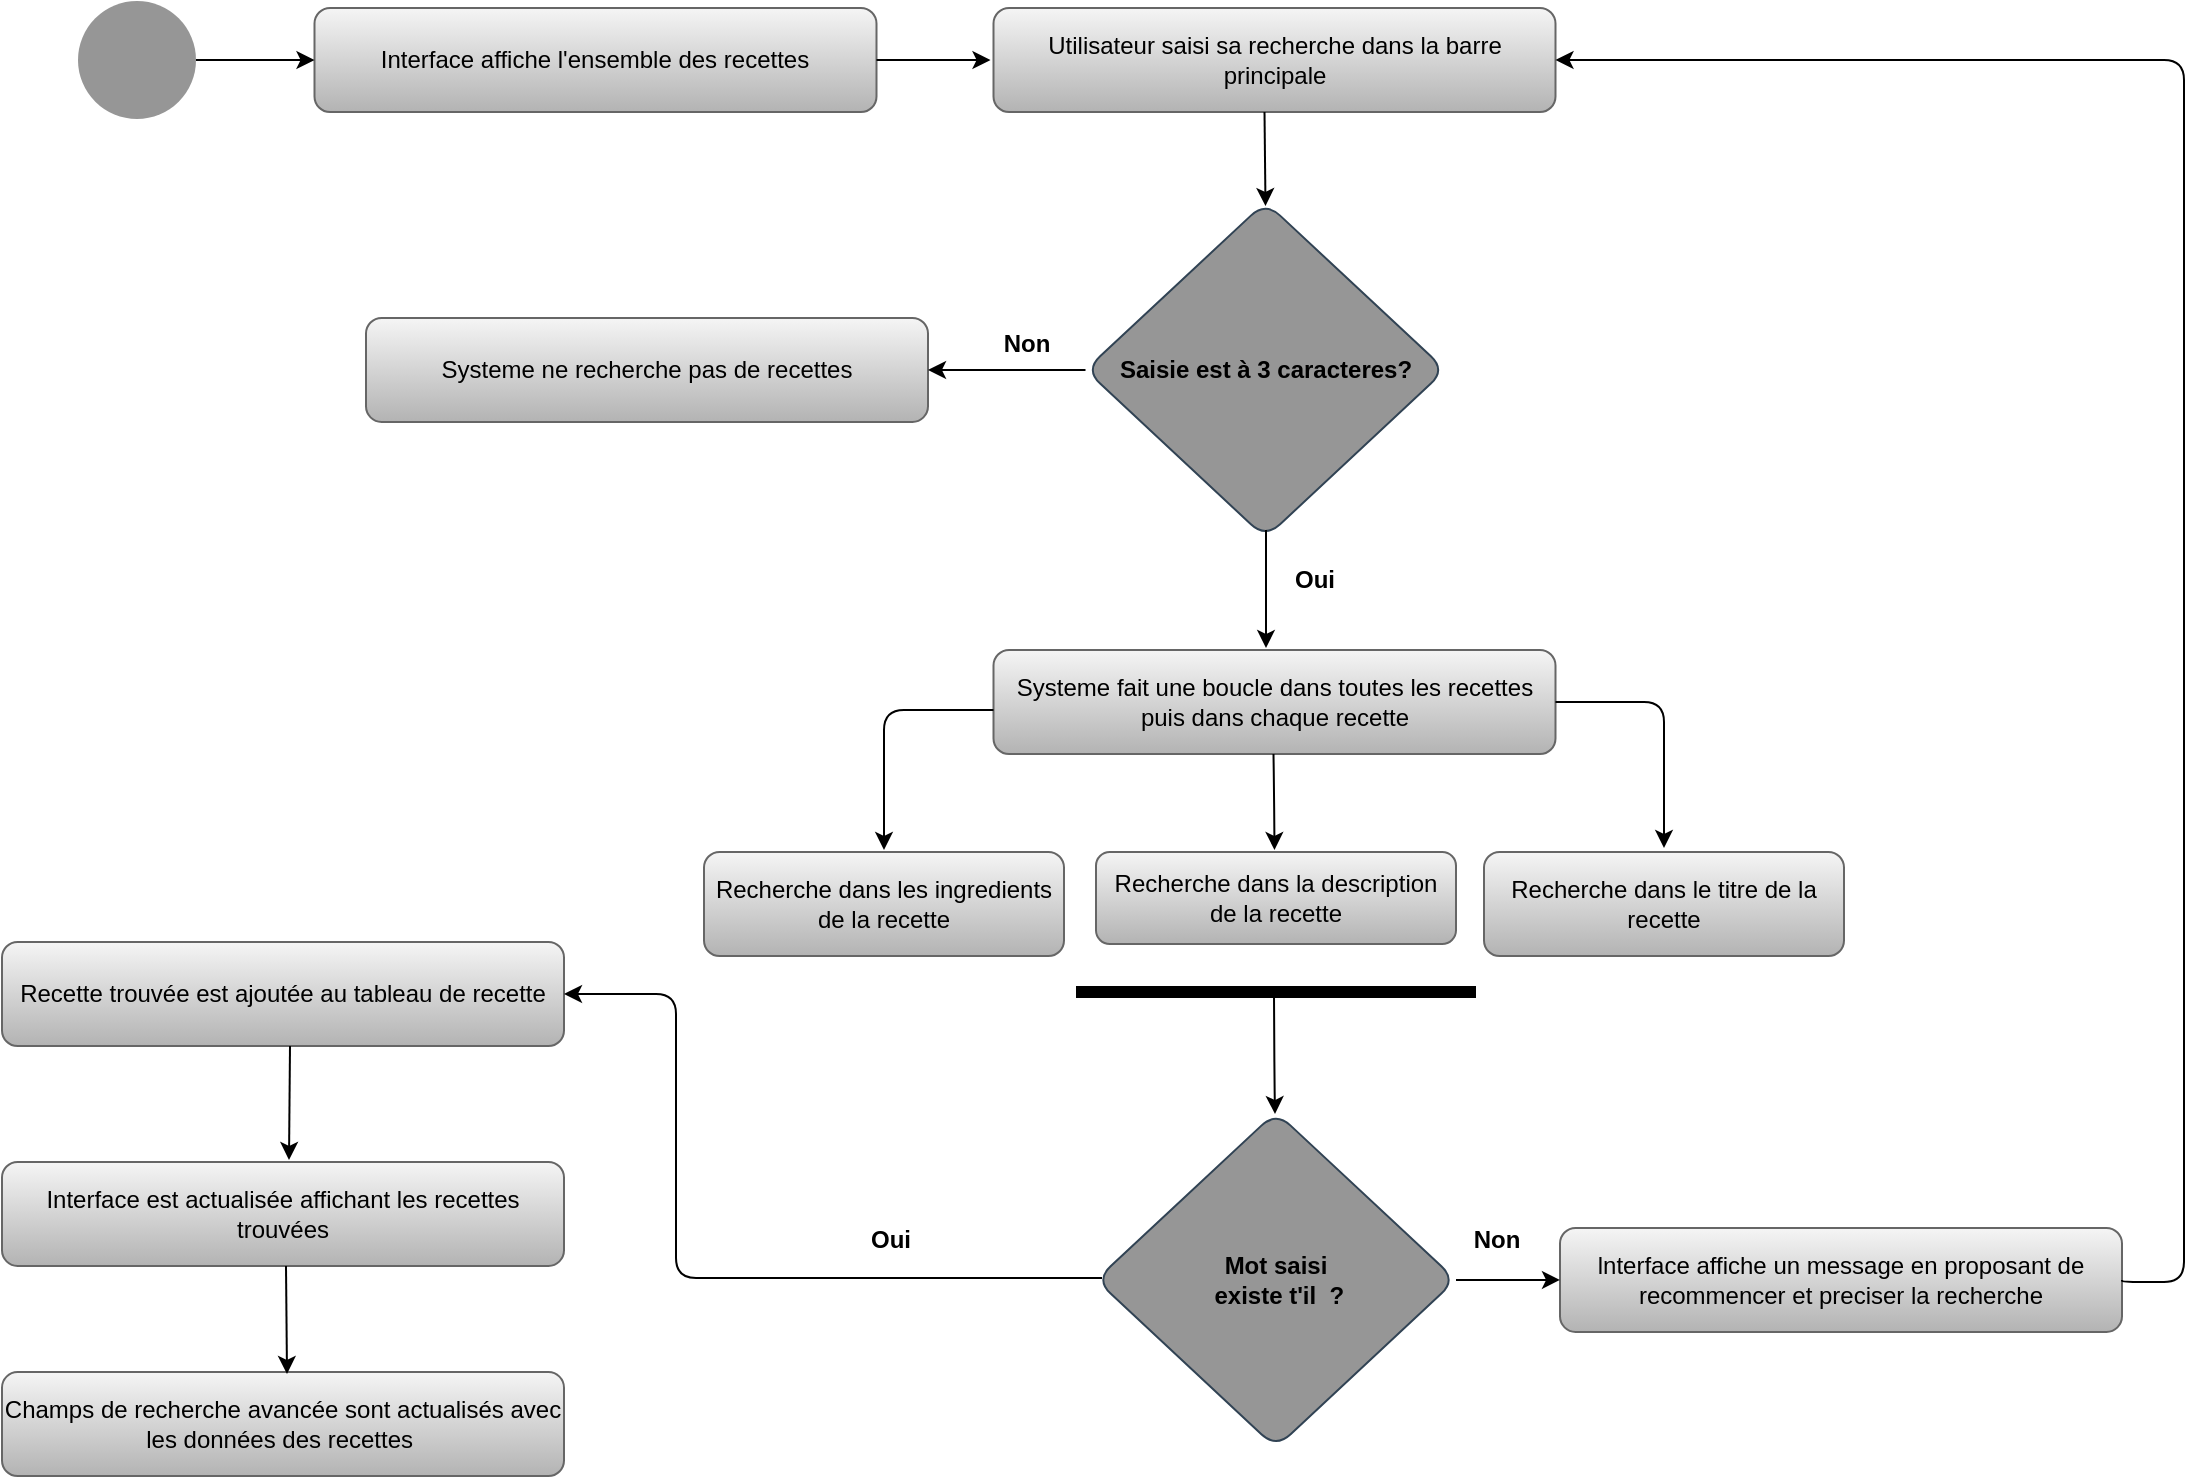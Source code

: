 <mxfile>
    <diagram id="bYDqTGYwuXnz6fYfIwz2" name="Page-1">
        <mxGraphModel dx="1649" dy="1532" grid="1" gridSize="13" guides="1" tooltips="1" connect="1" arrows="1" fold="1" page="1" pageScale="1" pageWidth="1169" pageHeight="827" background="#ffffff" math="0" shadow="0">
            <root>
                <mxCell id="0"/>
                <mxCell id="1" parent="0"/>
                <mxCell id="2" value="Utilisateur saisi sa recherche dans la barre principale" style="rounded=1;whiteSpace=wrap;html=1;fillColor=#f5f5f5;strokeColor=#666666;gradientColor=#b3b3b3;fontColor=#000000;" parent="1" vertex="1">
                    <mxGeometry x="522.75" y="-741" width="281" height="52" as="geometry"/>
                </mxCell>
                <mxCell id="38" value="lnterface affiche un message en proposant de recommencer et preciser la recherche" style="rounded=1;whiteSpace=wrap;html=1;fillColor=#f5f5f5;strokeColor=#666666;gradientColor=#b3b3b3;fontColor=#000000;" parent="1" vertex="1">
                    <mxGeometry x="806" y="-131.03" width="281" height="52" as="geometry"/>
                </mxCell>
                <mxCell id="45" value="Systeme fait une boucle dans toutes les recettes puis dans chaque recette" style="rounded=1;whiteSpace=wrap;html=1;fillColor=#f5f5f5;strokeColor=#666666;gradientColor=#b3b3b3;fontColor=#000000;align=center;" parent="1" vertex="1">
                    <mxGeometry x="522.75" y="-420" width="281" height="52" as="geometry"/>
                </mxCell>
                <mxCell id="47" value="Interface est actualisée affichant les recettes trouvées" style="rounded=1;whiteSpace=wrap;html=1;fillColor=#f5f5f5;strokeColor=#666666;gradientColor=#b3b3b3;fontColor=#000000;" parent="1" vertex="1">
                    <mxGeometry x="27" y="-164.03" width="281" height="52" as="geometry"/>
                </mxCell>
                <mxCell id="49" value="Champs de recherche avancée sont actualisés avec les données des recettes&amp;nbsp;" style="rounded=1;whiteSpace=wrap;html=1;fillColor=#f5f5f5;strokeColor=#666666;gradientColor=#b3b3b3;fontColor=#000000;" parent="1" vertex="1">
                    <mxGeometry x="27" y="-58.97" width="281" height="52" as="geometry"/>
                </mxCell>
                <mxCell id="31" value="" style="strokeWidth=2;html=1;shape=mxgraph.flowchart.start_2;whiteSpace=wrap;rounded=1;fillColor=#969696;strokeColor=none;" parent="1" vertex="1">
                    <mxGeometry x="65" y="-744.5" width="59" height="59" as="geometry"/>
                </mxCell>
                <mxCell id="60" value="Interface affiche l'ensemble des recettes" style="rounded=1;whiteSpace=wrap;html=1;fillColor=#f5f5f5;strokeColor=#666666;gradientColor=#b3b3b3;fontColor=#000000;" parent="1" vertex="1">
                    <mxGeometry x="183.25" y="-741" width="281" height="52" as="geometry"/>
                </mxCell>
                <mxCell id="73" value="" style="edgeStyle=segmentEdgeStyle;endArrow=classic;html=1;rounded=1;fontColor=#000000;entryX=1;entryY=0.5;entryDx=0;entryDy=0;exitX=1;exitY=0.5;exitDx=0;exitDy=0;strokeColor=#000000;" parent="1" source="38" target="2" edge="1">
                    <mxGeometry width="50" height="50" relative="1" as="geometry">
                        <mxPoint x="1092" y="-104" as="sourcePoint"/>
                        <mxPoint x="1210.1" y="-624" as="targetPoint"/>
                        <Array as="points">
                            <mxPoint x="1087" y="-104"/>
                            <mxPoint x="1118" y="-104"/>
                            <mxPoint x="1118" y="-715"/>
                        </Array>
                    </mxGeometry>
                </mxCell>
                <mxCell id="81" value="" style="line;strokeWidth=1;fillColor=none;align=left;verticalAlign=middle;spacingTop=-1;spacingLeft=3;spacingRight=3;rotatable=0;labelPosition=right;points=[];portConstraint=eastwest;rounded=1;fontSize=14;fontColor=#000000;" parent="1" vertex="1">
                    <mxGeometry x="247.25" y="-679" height="10" as="geometry"/>
                </mxCell>
                <mxCell id="83" value="&lt;b&gt;&lt;font color=&quot;#000000&quot;&gt;Mot saisi&lt;br&gt;&amp;nbsp;existe t'il&amp;nbsp; ?&lt;/font&gt;&lt;/b&gt;" style="rhombus;whiteSpace=wrap;html=1;rounded=1;fillColor=#969696;strokeColor=#314354;fontColor=#ffffff;gradientColor=none;gradientDirection=radial;" parent="1" vertex="1">
                    <mxGeometry x="574" y="-189" width="180" height="167.94" as="geometry"/>
                </mxCell>
                <mxCell id="123" value="&lt;b&gt;&lt;font color=&quot;#000000&quot;&gt;Saisie est à 3 caracteres?&lt;/font&gt;&lt;/b&gt;" style="rhombus;whiteSpace=wrap;html=1;rounded=1;fillColor=#969696;strokeColor=#314354;fontColor=#ffffff;gradientColor=none;gradientDirection=radial;" parent="1" vertex="1">
                    <mxGeometry x="568.75" y="-644" width="180" height="167.94" as="geometry"/>
                </mxCell>
                <mxCell id="130" value="Systeme ne recherche pas de recettes" style="rounded=1;whiteSpace=wrap;html=1;fillColor=#f5f5f5;strokeColor=#666666;gradientColor=#b3b3b3;fontColor=#000000;align=center;" parent="1" vertex="1">
                    <mxGeometry x="209" y="-586.03" width="281" height="52" as="geometry"/>
                </mxCell>
                <mxCell id="135" value="" style="endArrow=classic;html=1;rounded=1;labelBorderColor=#FFFFCC;fontSize=14;fontColor=#FFFFFF;exitX=0.5;exitY=1;exitDx=0;exitDy=0;exitPerimeter=0;strokeColor=#000000;" parent="1" edge="1">
                    <mxGeometry width="50" height="50" relative="1" as="geometry">
                        <mxPoint x="658.25" y="-689" as="sourcePoint"/>
                        <mxPoint x="658.75" y="-642" as="targetPoint"/>
                    </mxGeometry>
                </mxCell>
                <mxCell id="138" value="" style="endArrow=classic;html=1;rounded=1;labelBorderColor=#FFFFCC;fontSize=14;fontColor=#FFFFFF;exitX=0.5;exitY=1;exitDx=0;exitDy=0;exitPerimeter=0;strokeColor=#000000;" parent="1" edge="1">
                    <mxGeometry width="50" height="50" relative="1" as="geometry">
                        <mxPoint x="662.75" y="-368" as="sourcePoint"/>
                        <mxPoint x="663.25" y="-320" as="targetPoint"/>
                        <Array as="points">
                            <mxPoint x="663" y="-351"/>
                        </Array>
                    </mxGeometry>
                </mxCell>
                <mxCell id="145" value="Recette trouvée est ajoutée au tableau de recette" style="rounded=1;whiteSpace=wrap;html=1;fillColor=#f5f5f5;strokeColor=#666666;gradientColor=#b3b3b3;fontColor=#000000;align=center;" parent="1" vertex="1">
                    <mxGeometry x="27" y="-274" width="281" height="52" as="geometry"/>
                </mxCell>
                <mxCell id="146" value="" style="endArrow=classic;html=1;rounded=1;labelBorderColor=#FFFFCC;fontSize=14;fontColor=#FFFFFF;strokeColor=#000000;exitX=0.5;exitY=1;exitDx=0;exitDy=0;exitPerimeter=0;" parent="1" edge="1">
                    <mxGeometry width="50" height="50" relative="1" as="geometry">
                        <mxPoint x="171" y="-222" as="sourcePoint"/>
                        <mxPoint x="170.5" y="-165" as="targetPoint"/>
                    </mxGeometry>
                </mxCell>
                <mxCell id="148" value="" style="endArrow=classic;html=1;rounded=1;labelBorderColor=#FFFFCC;fontSize=14;fontColor=#FFFFFF;strokeColor=#000000;exitX=0.5;exitY=1;exitDx=0;exitDy=0;exitPerimeter=0;" parent="1" edge="1">
                    <mxGeometry width="50" height="50" relative="1" as="geometry">
                        <mxPoint x="169" y="-112.03" as="sourcePoint"/>
                        <mxPoint x="169.5" y="-58" as="targetPoint"/>
                    </mxGeometry>
                </mxCell>
                <mxCell id="153" value="" style="endArrow=classic;html=1;rounded=1;labelBorderColor=#FFFFCC;fontSize=14;fontColor=#FFFFFF;exitX=1;exitY=0.5;exitDx=0;exitDy=0;exitPerimeter=0;endSize=6;strokeColor=#000000;" parent="1" source="31" edge="1">
                    <mxGeometry width="50" height="50" relative="1" as="geometry">
                        <mxPoint x="157.25" y="-709" as="sourcePoint"/>
                        <mxPoint x="183.25" y="-715" as="targetPoint"/>
                    </mxGeometry>
                </mxCell>
                <mxCell id="156" value="" style="endArrow=classic;html=1;rounded=1;labelBorderColor=#FFFFCC;fontSize=14;fontColor=#FFFFFF;exitX=1;exitY=0.5;exitDx=0;exitDy=0;strokeColor=#000000;" parent="1" source="60" edge="1">
                    <mxGeometry width="50" height="50" relative="1" as="geometry">
                        <mxPoint x="495.25" y="-709" as="sourcePoint"/>
                        <mxPoint x="521.25" y="-715" as="targetPoint"/>
                    </mxGeometry>
                </mxCell>
                <mxCell id="158" value="Recherche dans les ingredients de la recette" style="rounded=1;whiteSpace=wrap;html=1;fillColor=#f5f5f5;strokeColor=#666666;gradientColor=#b3b3b3;fontColor=#000000;align=center;" vertex="1" parent="1">
                    <mxGeometry x="378" y="-319" width="180" height="52" as="geometry"/>
                </mxCell>
                <mxCell id="159" value="Recherche dans la description de la recette" style="rounded=1;whiteSpace=wrap;html=1;fillColor=#f5f5f5;strokeColor=#666666;gradientColor=#b3b3b3;fontColor=#000000;align=center;" vertex="1" parent="1">
                    <mxGeometry x="574" y="-319" width="180" height="46" as="geometry"/>
                </mxCell>
                <mxCell id="160" value="Recherche dans le titre de la recette" style="rounded=1;whiteSpace=wrap;html=1;fillColor=#f5f5f5;strokeColor=#666666;gradientColor=#b3b3b3;fontColor=#000000;align=center;" vertex="1" parent="1">
                    <mxGeometry x="768" y="-319" width="180" height="52" as="geometry"/>
                </mxCell>
                <mxCell id="165" value="" style="shape=line;html=1;strokeWidth=6;strokeColor=#000000;" vertex="1" parent="1">
                    <mxGeometry x="564" y="-254" width="200" height="10" as="geometry"/>
                </mxCell>
                <mxCell id="167" value="" style="endArrow=classic;html=1;rounded=1;labelBorderColor=#FFFFCC;fontSize=14;fontColor=#FFFFFF;strokeColor=#000000;" edge="1" parent="1">
                    <mxGeometry width="50" height="50" relative="1" as="geometry">
                        <mxPoint x="522.75" y="-390" as="sourcePoint"/>
                        <mxPoint x="468" y="-320" as="targetPoint"/>
                        <Array as="points">
                            <mxPoint x="468" y="-390"/>
                        </Array>
                    </mxGeometry>
                </mxCell>
                <mxCell id="168" value="" style="endArrow=classic;html=1;rounded=1;labelBorderColor=#FFFFCC;fontSize=14;fontColor=#FFFFFF;exitX=1;exitY=0.5;exitDx=0;exitDy=0;strokeColor=#000000;" edge="1" parent="1" source="45">
                    <mxGeometry width="50" height="50" relative="1" as="geometry">
                        <mxPoint x="663" y="-364" as="sourcePoint"/>
                        <mxPoint x="858" y="-321" as="targetPoint"/>
                        <Array as="points">
                            <mxPoint x="858" y="-394"/>
                        </Array>
                    </mxGeometry>
                </mxCell>
                <mxCell id="173" value="" style="endArrow=classic;html=1;rounded=1;labelBorderColor=#FFFFCC;fontSize=14;fontColor=#FFFFFF;strokeColor=#000000;" edge="1" parent="1">
                    <mxGeometry width="50" height="50" relative="1" as="geometry">
                        <mxPoint x="659" y="-480" as="sourcePoint"/>
                        <mxPoint x="659" y="-421" as="targetPoint"/>
                    </mxGeometry>
                </mxCell>
                <mxCell id="174" value="Oui" style="text;html=1;align=center;verticalAlign=middle;resizable=0;points=[];autosize=1;strokeColor=none;fillColor=none;fontColor=none;fontStyle=1" vertex="1" parent="1">
                    <mxGeometry x="663" y="-468" width="39" height="26" as="geometry"/>
                </mxCell>
                <mxCell id="175" value="" style="endArrow=classic;html=1;rounded=1;labelBorderColor=#FFFFCC;fontSize=14;fontColor=#FFFFFF;strokeColor=#000000;exitX=0;exitY=0.5;exitDx=0;exitDy=0;entryX=1;entryY=0.5;entryDx=0;entryDy=0;" edge="1" parent="1" source="123" target="130">
                    <mxGeometry width="50" height="50" relative="1" as="geometry">
                        <mxPoint x="507" y="-559" as="sourcePoint"/>
                        <mxPoint x="507.104" y="-498.804" as="targetPoint"/>
                    </mxGeometry>
                </mxCell>
                <mxCell id="176" value="Non" style="text;html=1;align=center;verticalAlign=middle;resizable=0;points=[];autosize=1;strokeColor=none;fillColor=none;fontColor=none;fontStyle=1" vertex="1" parent="1">
                    <mxGeometry x="519" y="-586.03" width="39" height="26" as="geometry"/>
                </mxCell>
                <mxCell id="178" value="Oui" style="text;html=1;align=center;verticalAlign=middle;resizable=0;points=[];autosize=1;strokeColor=none;fillColor=none;fontColor=none;fontStyle=1;fontSize=12;" vertex="1" parent="1">
                    <mxGeometry x="451" y="-138.03" width="39" height="26" as="geometry"/>
                </mxCell>
                <mxCell id="179" value="" style="endArrow=classic;html=1;rounded=1;labelBorderColor=#FFFFCC;fontSize=14;fontColor=#FFFFFF;strokeColor=#000000;entryX=1;entryY=0.5;entryDx=0;entryDy=0;" edge="1" parent="1" target="145">
                    <mxGeometry width="50" height="50" relative="1" as="geometry">
                        <mxPoint x="577" y="-106" as="sourcePoint"/>
                        <mxPoint x="506" y="-105.53" as="targetPoint"/>
                        <Array as="points">
                            <mxPoint x="364" y="-106"/>
                            <mxPoint x="364" y="-248"/>
                        </Array>
                    </mxGeometry>
                </mxCell>
                <mxCell id="183" value="" style="endArrow=classic;html=1;rounded=1;labelBorderColor=#FFFFCC;fontSize=14;fontColor=#FFFFFF;strokeColor=#000000;exitX=1;exitY=0.5;exitDx=0;exitDy=0;entryX=0;entryY=0.5;entryDx=0;entryDy=0;" edge="1" parent="1" source="83" target="38">
                    <mxGeometry width="50" height="50" relative="1" as="geometry">
                        <mxPoint x="767" y="-104" as="sourcePoint"/>
                        <mxPoint x="767.104" y="-43.804" as="targetPoint"/>
                    </mxGeometry>
                </mxCell>
                <mxCell id="184" value="Non" style="text;html=1;align=center;verticalAlign=middle;resizable=0;points=[];autosize=1;strokeColor=none;fillColor=none;fontColor=none;fontStyle=1" vertex="1" parent="1">
                    <mxGeometry x="754" y="-138.03" width="39" height="26" as="geometry"/>
                </mxCell>
                <mxCell id="186" value="" style="endArrow=classic;html=1;rounded=1;labelBorderColor=#FFFFCC;fontSize=14;fontColor=#FFFFFF;exitX=0.495;exitY=0.657;exitDx=0;exitDy=0;exitPerimeter=0;strokeColor=#000000;" edge="1" parent="1" source="165">
                    <mxGeometry width="50" height="50" relative="1" as="geometry">
                        <mxPoint x="663" y="-221" as="sourcePoint"/>
                        <mxPoint x="663.5" y="-188" as="targetPoint"/>
                        <Array as="points">
                            <mxPoint x="663.25" y="-204"/>
                        </Array>
                    </mxGeometry>
                </mxCell>
            </root>
        </mxGraphModel>
    </diagram>
</mxfile>